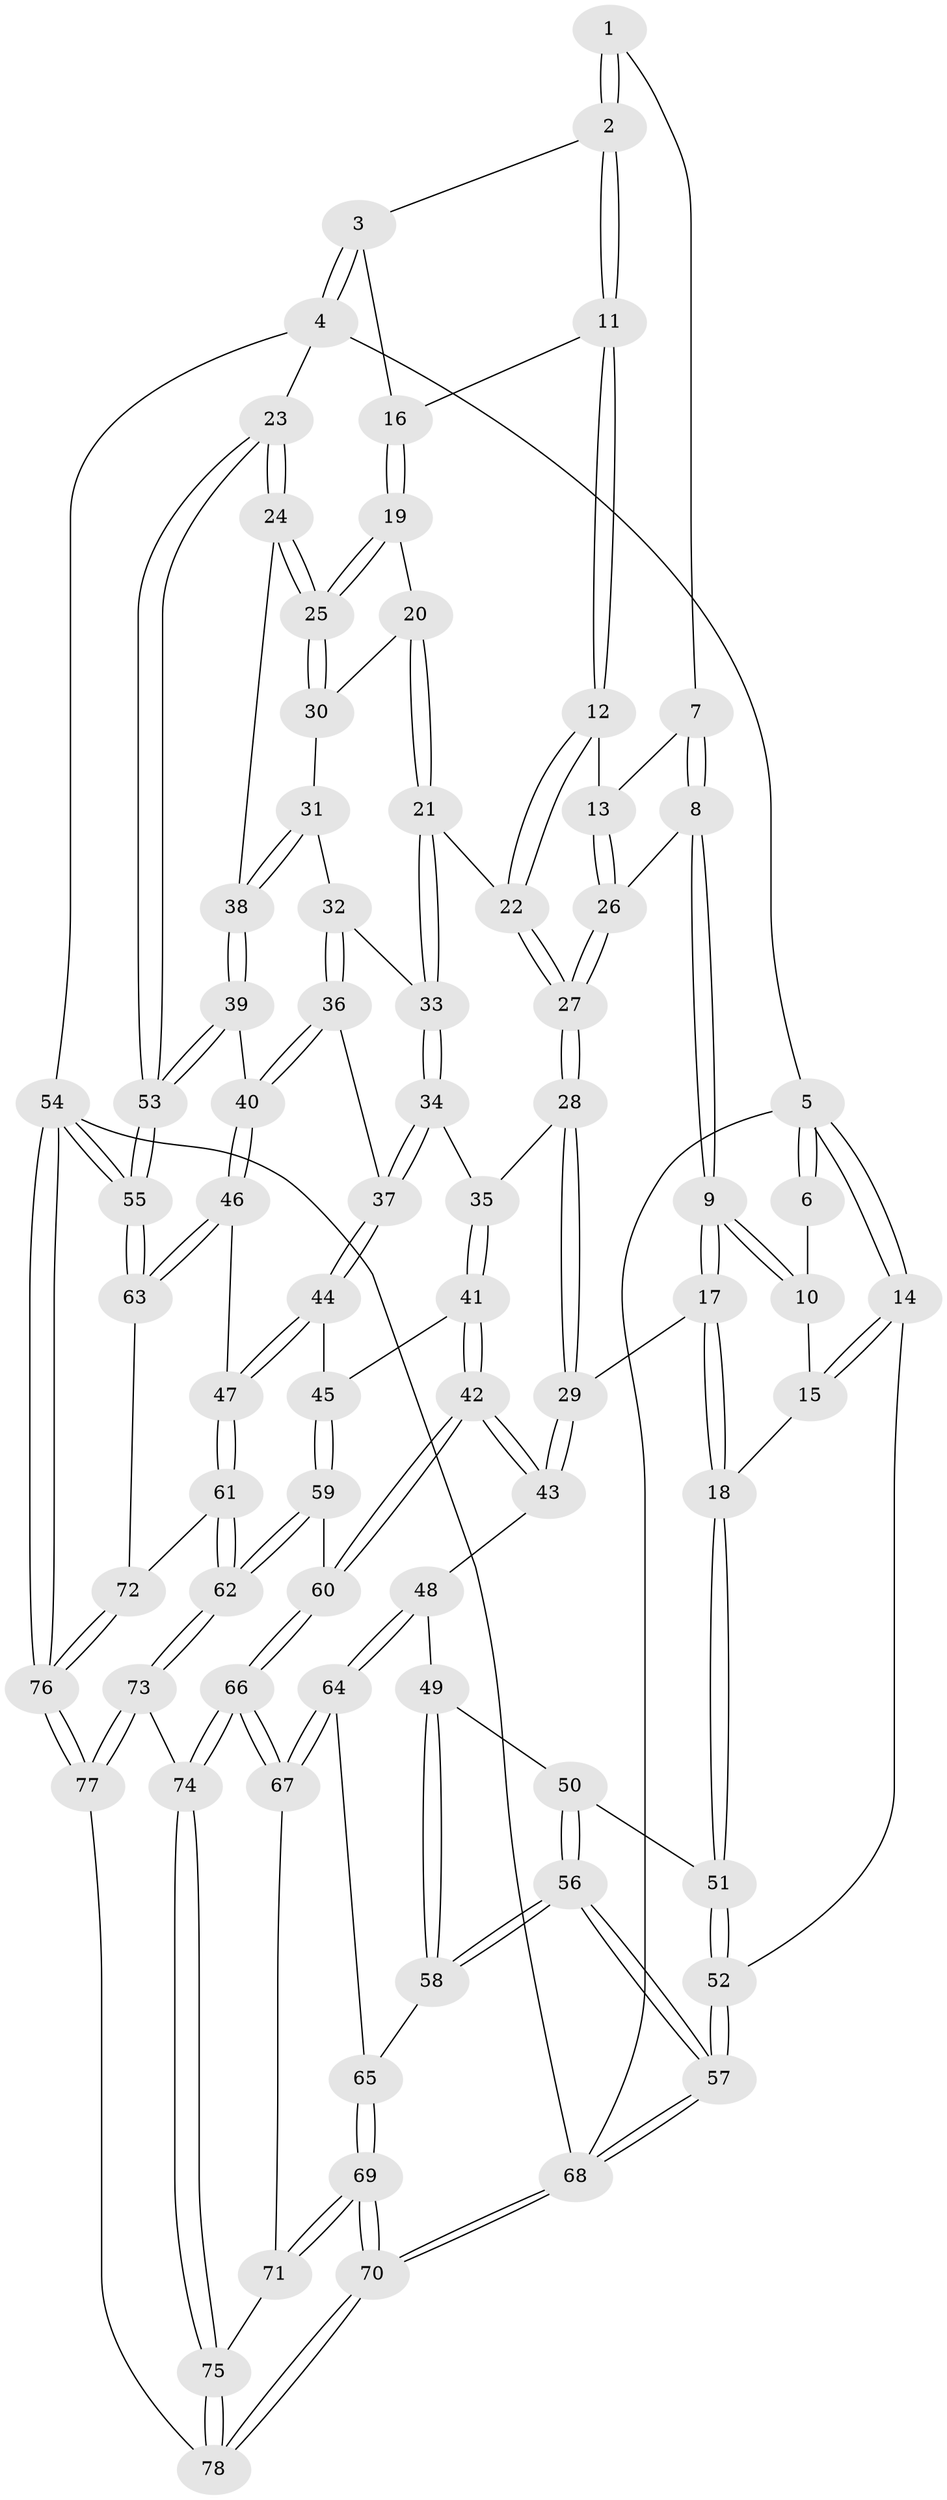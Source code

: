 // coarse degree distribution, {4: 0.5106382978723404, 3: 0.44680851063829785, 2: 0.02127659574468085, 5: 0.02127659574468085}
// Generated by graph-tools (version 1.1) at 2025/38/03/04/25 23:38:23]
// undirected, 78 vertices, 192 edges
graph export_dot {
  node [color=gray90,style=filled];
  1 [pos="+0.5220269465981022+0"];
  2 [pos="+0.8816880190505956+0"];
  3 [pos="+1+0"];
  4 [pos="+1+0"];
  5 [pos="+0+0"];
  6 [pos="+0.28298346491899695+0"];
  7 [pos="+0.5185773931122969+0"];
  8 [pos="+0.3821620369828697+0.14303099799241592"];
  9 [pos="+0.345411925391204+0.15550383728322764"];
  10 [pos="+0.25656400224277426+0.05128690415606753"];
  11 [pos="+0.6935439381136412+0.13607261611488577"];
  12 [pos="+0.6421757060370502+0.16237631401958172"];
  13 [pos="+0.6122757705125703+0.14402007906461767"];
  14 [pos="+0+0"];
  15 [pos="+0.093683161469338+0.10370114725488282"];
  16 [pos="+0.8347873192149216+0.16399515590763875"];
  17 [pos="+0.19825612200714451+0.3831416330006925"];
  18 [pos="+0.18852533008923886+0.3835048004051144"];
  19 [pos="+0.8422334335723457+0.1908430425632786"];
  20 [pos="+0.7484264369314098+0.34499879929232197"];
  21 [pos="+0.7303528574029118+0.3530525805673734"];
  22 [pos="+0.6751206578489699+0.3279021569882877"];
  23 [pos="+1+0.33260648914599933"];
  24 [pos="+1+0.3364664064598658"];
  25 [pos="+1+0.3349445493315708"];
  26 [pos="+0.4799720985830893+0.19628087997049098"];
  27 [pos="+0.5089730917589028+0.3835212756758153"];
  28 [pos="+0.4816080428992525+0.4114299314964193"];
  29 [pos="+0.2777050392279391+0.4229983423233445"];
  30 [pos="+0.9476731731209+0.3647047047223348"];
  31 [pos="+0.8348326663698926+0.5074135489792332"];
  32 [pos="+0.7798862434034058+0.4632425643999065"];
  33 [pos="+0.7346510903507534+0.3839088530260349"];
  34 [pos="+0.655465795362047+0.5274401831196291"];
  35 [pos="+0.5286214375071053+0.5043034703472216"];
  36 [pos="+0.7277121858712973+0.5619717234195055"];
  37 [pos="+0.6714581663059135+0.5566814987685"];
  38 [pos="+0.8722205812125735+0.571293862412801"];
  39 [pos="+0.8692974556253402+0.5893918773196642"];
  40 [pos="+0.8253683761288911+0.6599261752877233"];
  41 [pos="+0.5233931749562057+0.6158783692165388"];
  42 [pos="+0.4126509781392225+0.697711781342027"];
  43 [pos="+0.36034253218733825+0.6697271625533424"];
  44 [pos="+0.6397793211673563+0.656480248479141"];
  45 [pos="+0.6070720164116735+0.6561463564931466"];
  46 [pos="+0.8217279147193634+0.6767660608101418"];
  47 [pos="+0.760787407001896+0.7466304196888954"];
  48 [pos="+0.3566816478981847+0.6716321621044744"];
  49 [pos="+0.19604279647552864+0.6615103079725317"];
  50 [pos="+0.1834293144268179+0.6367163792224828"];
  51 [pos="+0.1426040922138281+0.40704344975769474"];
  52 [pos="+0+0.4766942609363938"];
  53 [pos="+1+0.7035396388621207"];
  54 [pos="+1+1"];
  55 [pos="+1+0.7820574331113576"];
  56 [pos="+0.0078070812856906365+0.7564270310410564"];
  57 [pos="+0+0.7445505945384099"];
  58 [pos="+0.17146238756685017+0.7823152091774425"];
  59 [pos="+0.5503337125251772+0.7919755344357212"];
  60 [pos="+0.44661815328300786+0.7933140570894447"];
  61 [pos="+0.7532318246351769+0.8031725269557429"];
  62 [pos="+0.6894857880756919+0.8564233254485593"];
  63 [pos="+1+0.7921199682051242"];
  64 [pos="+0.2260468272516544+0.7852221362179971"];
  65 [pos="+0.17948730790387685+0.7872413682350979"];
  66 [pos="+0.4291039721688016+0.8437474421213987"];
  67 [pos="+0.2834875960764125+0.8389967830807967"];
  68 [pos="+0+1"];
  69 [pos="+0.17935089159170678+0.9861071409551612"];
  70 [pos="+0+1"];
  71 [pos="+0.2719287365742352+0.9149775417159647"];
  72 [pos="+0.8801884302097787+0.8864459480394911"];
  73 [pos="+0.6800014105465014+0.8844321107318266"];
  74 [pos="+0.4353928321971675+0.9426062369986546"];
  75 [pos="+0.4343250960670258+0.9466609550474001"];
  76 [pos="+0.8951806624659976+1"];
  77 [pos="+0.6786580250517091+1"];
  78 [pos="+0.4364952732454212+1"];
  1 -- 2;
  1 -- 2;
  1 -- 7;
  2 -- 3;
  2 -- 11;
  2 -- 11;
  3 -- 4;
  3 -- 4;
  3 -- 16;
  4 -- 5;
  4 -- 23;
  4 -- 54;
  5 -- 6;
  5 -- 6;
  5 -- 14;
  5 -- 14;
  5 -- 68;
  6 -- 10;
  7 -- 8;
  7 -- 8;
  7 -- 13;
  8 -- 9;
  8 -- 9;
  8 -- 26;
  9 -- 10;
  9 -- 10;
  9 -- 17;
  9 -- 17;
  10 -- 15;
  11 -- 12;
  11 -- 12;
  11 -- 16;
  12 -- 13;
  12 -- 22;
  12 -- 22;
  13 -- 26;
  13 -- 26;
  14 -- 15;
  14 -- 15;
  14 -- 52;
  15 -- 18;
  16 -- 19;
  16 -- 19;
  17 -- 18;
  17 -- 18;
  17 -- 29;
  18 -- 51;
  18 -- 51;
  19 -- 20;
  19 -- 25;
  19 -- 25;
  20 -- 21;
  20 -- 21;
  20 -- 30;
  21 -- 22;
  21 -- 33;
  21 -- 33;
  22 -- 27;
  22 -- 27;
  23 -- 24;
  23 -- 24;
  23 -- 53;
  23 -- 53;
  24 -- 25;
  24 -- 25;
  24 -- 38;
  25 -- 30;
  25 -- 30;
  26 -- 27;
  26 -- 27;
  27 -- 28;
  27 -- 28;
  28 -- 29;
  28 -- 29;
  28 -- 35;
  29 -- 43;
  29 -- 43;
  30 -- 31;
  31 -- 32;
  31 -- 38;
  31 -- 38;
  32 -- 33;
  32 -- 36;
  32 -- 36;
  33 -- 34;
  33 -- 34;
  34 -- 35;
  34 -- 37;
  34 -- 37;
  35 -- 41;
  35 -- 41;
  36 -- 37;
  36 -- 40;
  36 -- 40;
  37 -- 44;
  37 -- 44;
  38 -- 39;
  38 -- 39;
  39 -- 40;
  39 -- 53;
  39 -- 53;
  40 -- 46;
  40 -- 46;
  41 -- 42;
  41 -- 42;
  41 -- 45;
  42 -- 43;
  42 -- 43;
  42 -- 60;
  42 -- 60;
  43 -- 48;
  44 -- 45;
  44 -- 47;
  44 -- 47;
  45 -- 59;
  45 -- 59;
  46 -- 47;
  46 -- 63;
  46 -- 63;
  47 -- 61;
  47 -- 61;
  48 -- 49;
  48 -- 64;
  48 -- 64;
  49 -- 50;
  49 -- 58;
  49 -- 58;
  50 -- 51;
  50 -- 56;
  50 -- 56;
  51 -- 52;
  51 -- 52;
  52 -- 57;
  52 -- 57;
  53 -- 55;
  53 -- 55;
  54 -- 55;
  54 -- 55;
  54 -- 76;
  54 -- 76;
  54 -- 68;
  55 -- 63;
  55 -- 63;
  56 -- 57;
  56 -- 57;
  56 -- 58;
  56 -- 58;
  57 -- 68;
  57 -- 68;
  58 -- 65;
  59 -- 60;
  59 -- 62;
  59 -- 62;
  60 -- 66;
  60 -- 66;
  61 -- 62;
  61 -- 62;
  61 -- 72;
  62 -- 73;
  62 -- 73;
  63 -- 72;
  64 -- 65;
  64 -- 67;
  64 -- 67;
  65 -- 69;
  65 -- 69;
  66 -- 67;
  66 -- 67;
  66 -- 74;
  66 -- 74;
  67 -- 71;
  68 -- 70;
  68 -- 70;
  69 -- 70;
  69 -- 70;
  69 -- 71;
  69 -- 71;
  70 -- 78;
  70 -- 78;
  71 -- 75;
  72 -- 76;
  72 -- 76;
  73 -- 74;
  73 -- 77;
  73 -- 77;
  74 -- 75;
  74 -- 75;
  75 -- 78;
  75 -- 78;
  76 -- 77;
  76 -- 77;
  77 -- 78;
}
